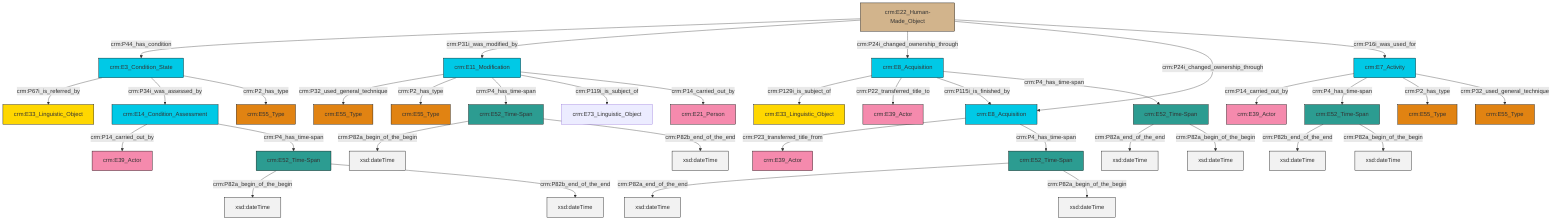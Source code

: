 graph TD
classDef Literal fill:#f2f2f2,stroke:#000000;
classDef CRM_Entity fill:#FFFFFF,stroke:#000000;
classDef Temporal_Entity fill:#00C9E6, stroke:#000000;
classDef Type fill:#E18312, stroke:#000000;
classDef Time-Span fill:#2C9C91, stroke:#000000;
classDef Appellation fill:#FFEB7F, stroke:#000000;
classDef Place fill:#008836, stroke:#000000;
classDef Persistent_Item fill:#B266B2, stroke:#000000;
classDef Conceptual_Object fill:#FFD700, stroke:#000000;
classDef Physical_Thing fill:#D2B48C, stroke:#000000;
classDef Actor fill:#f58aad, stroke:#000000;
classDef PC_Classes fill:#4ce600, stroke:#000000;
classDef Multi fill:#cccccc,stroke:#000000;

0["crm:E52_Time-Span"]:::Time-Span -->|crm:P82a_end_of_the_end| 4[xsd:dateTime]:::Literal
7["crm:E11_Modification"]:::Temporal_Entity -->|crm:P32_used_general_technique| 9["crm:E55_Type"]:::Type
0["crm:E52_Time-Span"]:::Time-Span -->|crm:P82a_begin_of_the_begin| 11[xsd:dateTime]:::Literal
2["crm:E52_Time-Span"]:::Time-Span -->|crm:P82a_begin_of_the_begin| 12[xsd:dateTime]:::Literal
7["crm:E11_Modification"]:::Temporal_Entity -->|crm:P2_has_type| 13["crm:E55_Type"]:::Type
14["crm:E7_Activity"]:::Temporal_Entity -->|crm:P14_carried_out_by| 15["crm:E39_Actor"]:::Actor
14["crm:E7_Activity"]:::Temporal_Entity -->|crm:P4_has_time-span| 16["crm:E52_Time-Span"]:::Time-Span
19["crm:E22_Human-Made_Object"]:::Physical_Thing -->|crm:P44_has_condition| 5["crm:E3_Condition_State"]:::Temporal_Entity
20["crm:E8_Acquisition"]:::Temporal_Entity -->|crm:P129i_is_subject_of| 21["crm:E33_Linguistic_Object"]:::Conceptual_Object
2["crm:E52_Time-Span"]:::Time-Span -->|crm:P82b_end_of_the_end| 22[xsd:dateTime]:::Literal
19["crm:E22_Human-Made_Object"]:::Physical_Thing -->|crm:P31i_was_modified_by| 7["crm:E11_Modification"]:::Temporal_Entity
19["crm:E22_Human-Made_Object"]:::Physical_Thing -->|crm:P24i_changed_ownership_through| 20["crm:E8_Acquisition"]:::Temporal_Entity
5["crm:E3_Condition_State"]:::Temporal_Entity -->|crm:P67i_is_referred_by| 25["crm:E33_Linguistic_Object"]:::Conceptual_Object
5["crm:E3_Condition_State"]:::Temporal_Entity -->|crm:P34i_was_assessed_by| 26["crm:E14_Condition_Assessment"]:::Temporal_Entity
32["crm:E52_Time-Span"]:::Time-Span -->|crm:P82a_begin_of_the_begin| 33[xsd:dateTime]:::Literal
20["crm:E8_Acquisition"]:::Temporal_Entity -->|crm:P22_transferred_title_to| 34["crm:E39_Actor"]:::Actor
16["crm:E52_Time-Span"]:::Time-Span -->|crm:P82b_end_of_the_end| 35[xsd:dateTime]:::Literal
26["crm:E14_Condition_Assessment"]:::Temporal_Entity -->|crm:P14_carried_out_by| 17["crm:E39_Actor"]:::Actor
14["crm:E7_Activity"]:::Temporal_Entity -->|crm:P2_has_type| 36["crm:E55_Type"]:::Type
32["crm:E52_Time-Span"]:::Time-Span -->|crm:P82b_end_of_the_end| 41[xsd:dateTime]:::Literal
20["crm:E8_Acquisition"]:::Temporal_Entity -->|crm:P115i_is_finished_by| 43["crm:E8_Acquisition"]:::Temporal_Entity
19["crm:E22_Human-Made_Object"]:::Physical_Thing -->|crm:P24i_changed_ownership_through| 43["crm:E8_Acquisition"]:::Temporal_Entity
20["crm:E8_Acquisition"]:::Temporal_Entity -->|crm:P4_has_time-span| 47["crm:E52_Time-Span"]:::Time-Span
7["crm:E11_Modification"]:::Temporal_Entity -->|crm:P4_has_time-span| 32["crm:E52_Time-Span"]:::Time-Span
43["crm:E8_Acquisition"]:::Temporal_Entity -->|crm:P23_transferred_title_from| 49["crm:E39_Actor"]:::Actor
43["crm:E8_Acquisition"]:::Temporal_Entity -->|crm:P4_has_time-span| 0["crm:E52_Time-Span"]:::Time-Span
16["crm:E52_Time-Span"]:::Time-Span -->|crm:P82a_begin_of_the_begin| 53[xsd:dateTime]:::Literal
7["crm:E11_Modification"]:::Temporal_Entity -->|crm:P119i_is_subject_of| 23["crm:E73_Linguistic_Object"]:::Default
5["crm:E3_Condition_State"]:::Temporal_Entity -->|crm:P2_has_type| 27["crm:E55_Type"]:::Type
47["crm:E52_Time-Span"]:::Time-Span -->|crm:P82a_end_of_the_end| 55[xsd:dateTime]:::Literal
19["crm:E22_Human-Made_Object"]:::Physical_Thing -->|crm:P16i_was_used_for| 14["crm:E7_Activity"]:::Temporal_Entity
47["crm:E52_Time-Span"]:::Time-Span -->|crm:P82a_begin_of_the_begin| 57[xsd:dateTime]:::Literal
14["crm:E7_Activity"]:::Temporal_Entity -->|crm:P32_used_general_technique| 38["crm:E55_Type"]:::Type
26["crm:E14_Condition_Assessment"]:::Temporal_Entity -->|crm:P4_has_time-span| 2["crm:E52_Time-Span"]:::Time-Span
7["crm:E11_Modification"]:::Temporal_Entity -->|crm:P14_carried_out_by| 29["crm:E21_Person"]:::Actor